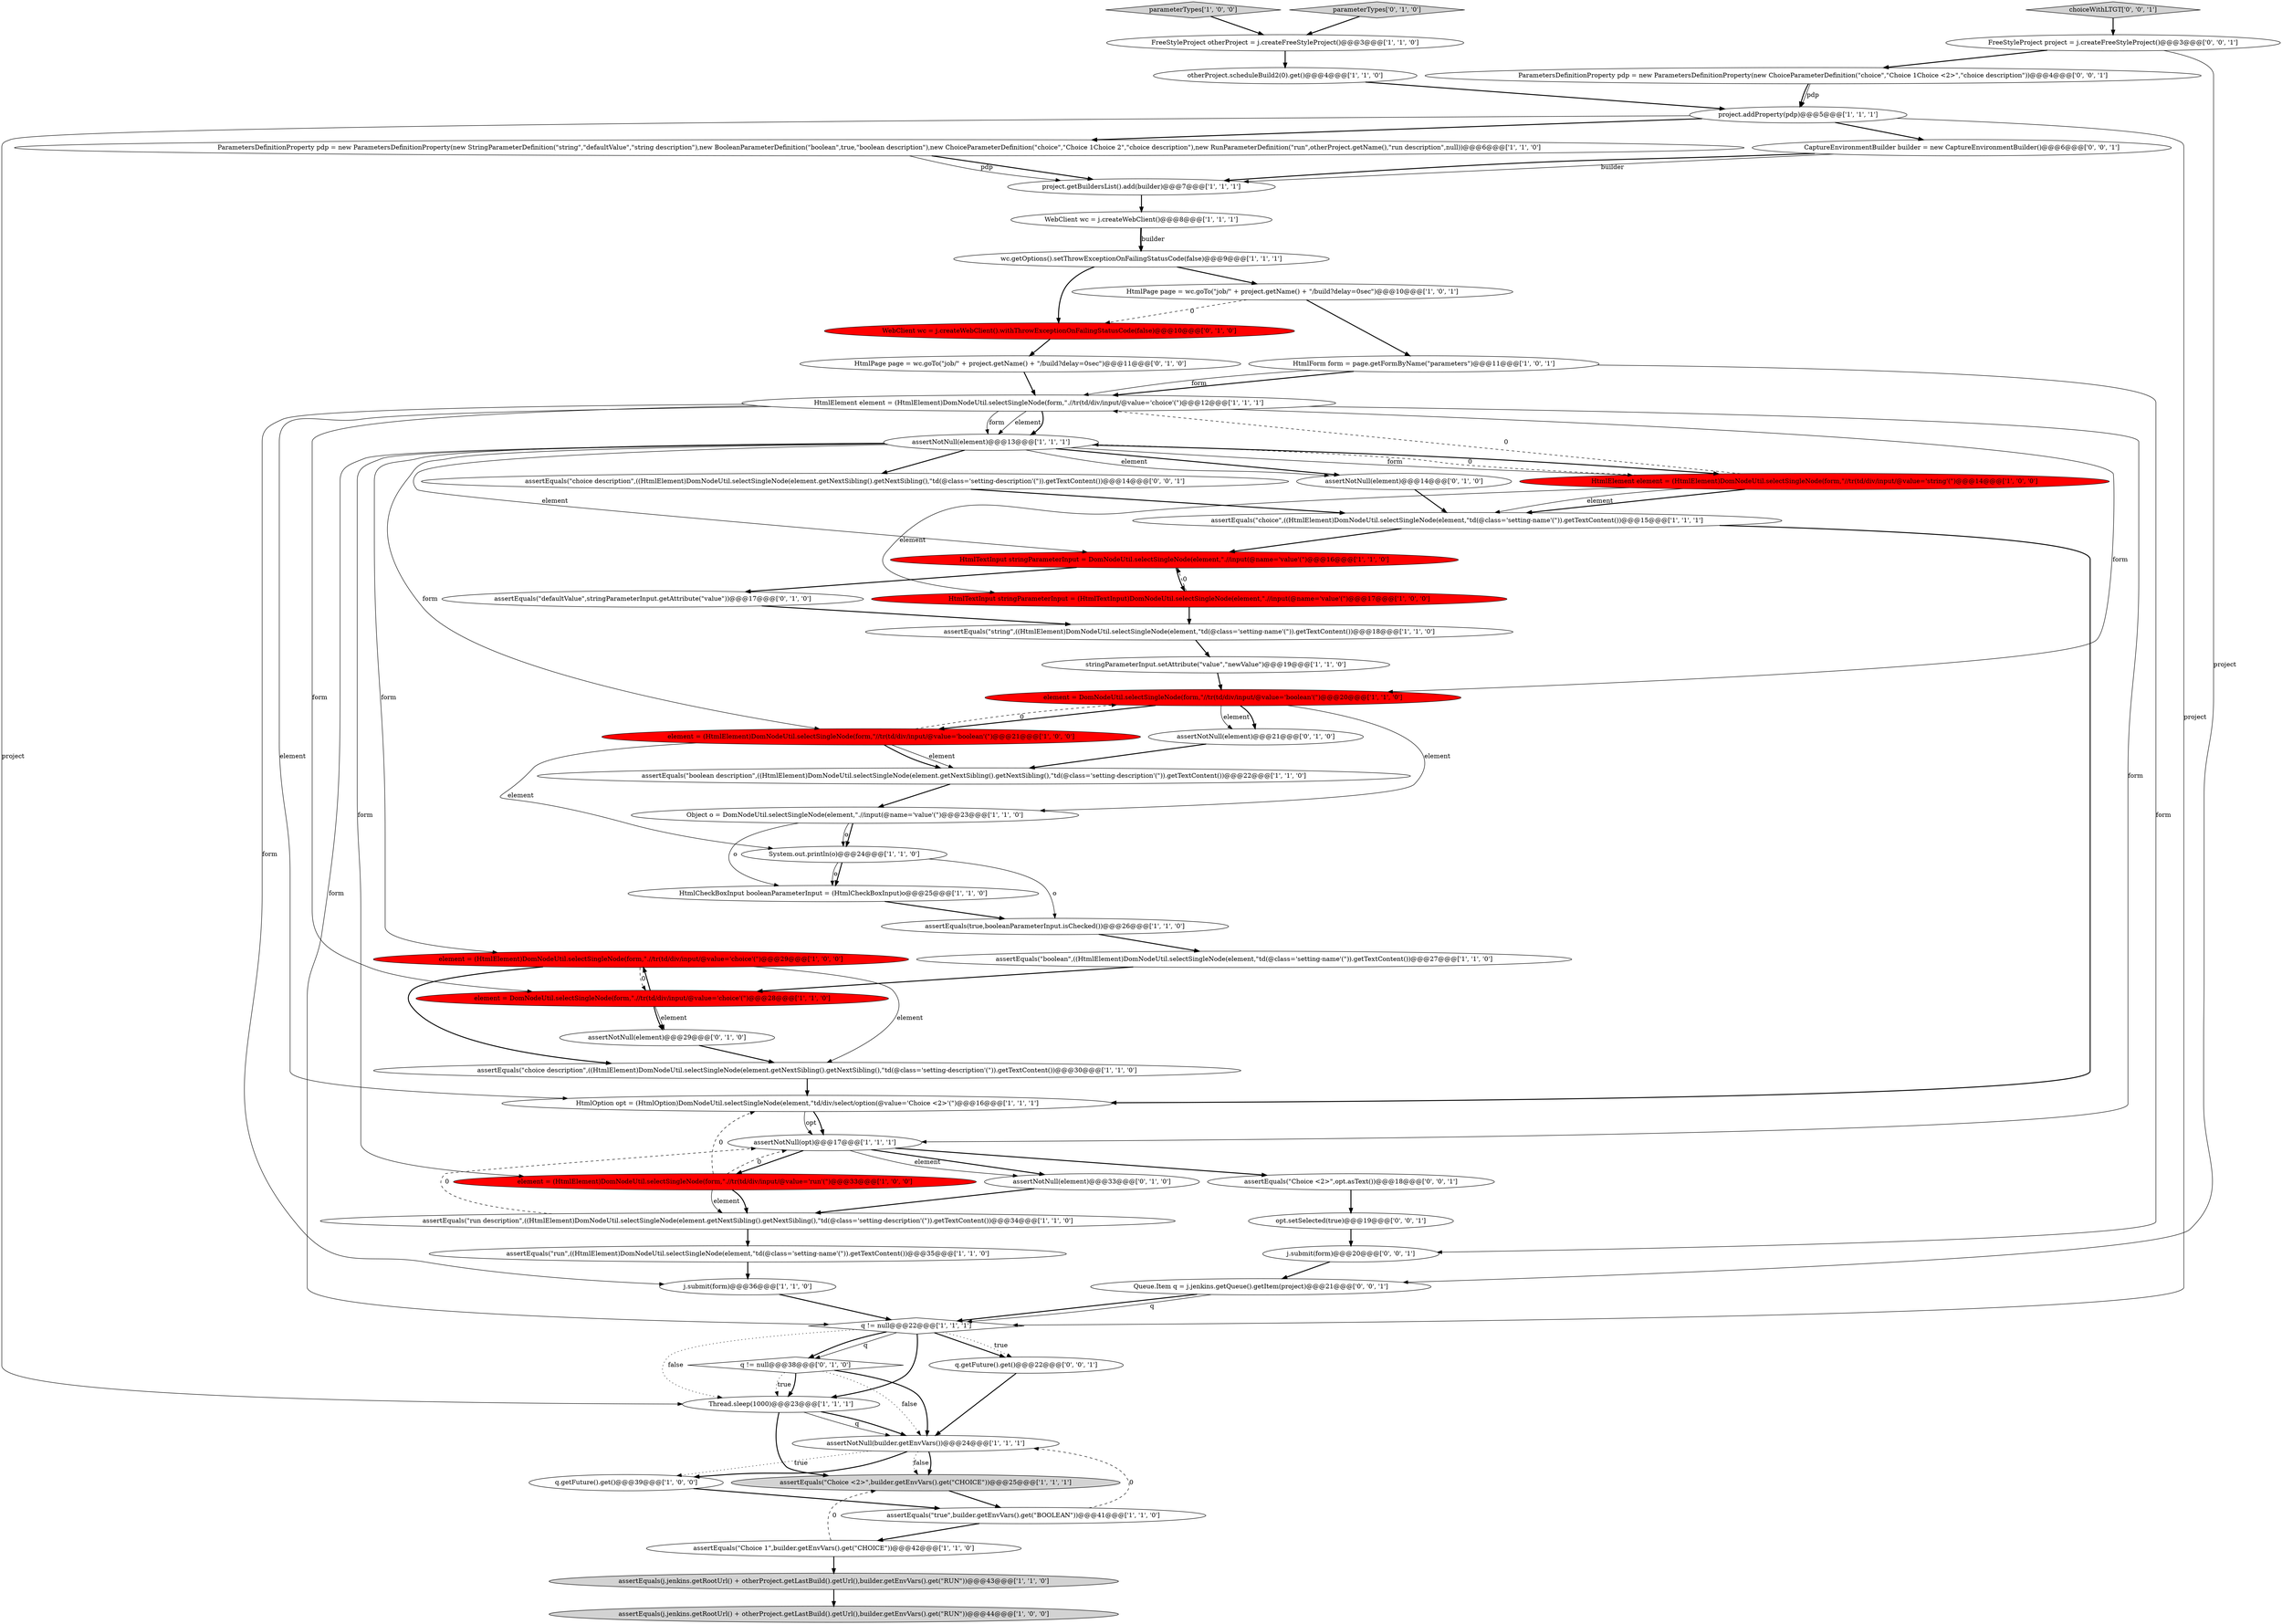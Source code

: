 digraph {
62 [style = filled, label = "FreeStyleProject project = j.createFreeStyleProject()@@@3@@@['0', '0', '1']", fillcolor = white, shape = ellipse image = "AAA0AAABBB3BBB"];
58 [style = filled, label = "choiceWithLTGT['0', '0', '1']", fillcolor = lightgray, shape = diamond image = "AAA0AAABBB3BBB"];
18 [style = filled, label = "assertEquals(\"string\",((HtmlElement)DomNodeUtil.selectSingleNode(element,\"td(@class='setting-name'(\")).getTextContent())@@@18@@@['1', '1', '0']", fillcolor = white, shape = ellipse image = "AAA0AAABBB1BBB"];
35 [style = filled, label = "assertEquals(\"boolean\",((HtmlElement)DomNodeUtil.selectSingleNode(element,\"td(@class='setting-name'(\")).getTextContent())@@@27@@@['1', '1', '0']", fillcolor = white, shape = ellipse image = "AAA0AAABBB1BBB"];
41 [style = filled, label = "assertNotNull(element)@@@13@@@['1', '1', '1']", fillcolor = white, shape = ellipse image = "AAA0AAABBB1BBB"];
25 [style = filled, label = "assertEquals(j.jenkins.getRootUrl() + otherProject.getLastBuild().getUrl(),builder.getEnvVars().get(\"RUN\"))@@@43@@@['1', '1', '0']", fillcolor = lightgray, shape = ellipse image = "AAA0AAABBB1BBB"];
11 [style = filled, label = "assertEquals(\"run description\",((HtmlElement)DomNodeUtil.selectSingleNode(element.getNextSibling().getNextSibling(),\"td(@class='setting-description'(\")).getTextContent())@@@34@@@['1', '1', '0']", fillcolor = white, shape = ellipse image = "AAA0AAABBB1BBB"];
40 [style = filled, label = "element = (HtmlElement)DomNodeUtil.selectSingleNode(form,\".//tr(td/div/input/@value='choice'(\")@@@29@@@['1', '0', '0']", fillcolor = red, shape = ellipse image = "AAA1AAABBB1BBB"];
57 [style = filled, label = "q.getFuture().get()@@@22@@@['0', '0', '1']", fillcolor = white, shape = ellipse image = "AAA0AAABBB3BBB"];
54 [style = filled, label = "ParametersDefinitionProperty pdp = new ParametersDefinitionProperty(new ChoiceParameterDefinition(\"choice\",\"Choice 1Choice <2>\",\"choice description\"))@@@4@@@['0', '0', '1']", fillcolor = white, shape = ellipse image = "AAA0AAABBB3BBB"];
37 [style = filled, label = "HtmlPage page = wc.goTo(\"job/\" + project.getName() + \"/build?delay=0sec\")@@@10@@@['1', '0', '1']", fillcolor = white, shape = ellipse image = "AAA0AAABBB1BBB"];
6 [style = filled, label = "HtmlTextInput stringParameterInput = DomNodeUtil.selectSingleNode(element,\".//input(@name='value'(\")@@@16@@@['1', '1', '0']", fillcolor = red, shape = ellipse image = "AAA1AAABBB1BBB"];
3 [style = filled, label = "assertEquals(\"Choice 1\",builder.getEnvVars().get(\"CHOICE\"))@@@42@@@['1', '1', '0']", fillcolor = white, shape = ellipse image = "AAA0AAABBB1BBB"];
49 [style = filled, label = "assertNotNull(element)@@@21@@@['0', '1', '0']", fillcolor = white, shape = ellipse image = "AAA0AAABBB2BBB"];
51 [style = filled, label = "parameterTypes['0', '1', '0']", fillcolor = lightgray, shape = diamond image = "AAA0AAABBB2BBB"];
22 [style = filled, label = "HtmlCheckBoxInput booleanParameterInput = (HtmlCheckBoxInput)o@@@25@@@['1', '1', '0']", fillcolor = white, shape = ellipse image = "AAA0AAABBB1BBB"];
15 [style = filled, label = "stringParameterInput.setAttribute(\"value\",\"newValue\")@@@19@@@['1', '1', '0']", fillcolor = white, shape = ellipse image = "AAA0AAABBB1BBB"];
1 [style = filled, label = "assertEquals(\"choice description\",((HtmlElement)DomNodeUtil.selectSingleNode(element.getNextSibling().getNextSibling(),\"td(@class='setting-description'(\")).getTextContent())@@@30@@@['1', '1', '0']", fillcolor = white, shape = ellipse image = "AAA0AAABBB1BBB"];
48 [style = filled, label = "assertNotNull(element)@@@33@@@['0', '1', '0']", fillcolor = white, shape = ellipse image = "AAA0AAABBB2BBB"];
2 [style = filled, label = "assertEquals(true,booleanParameterInput.isChecked())@@@26@@@['1', '1', '0']", fillcolor = white, shape = ellipse image = "AAA0AAABBB1BBB"];
38 [style = filled, label = "HtmlTextInput stringParameterInput = (HtmlTextInput)DomNodeUtil.selectSingleNode(element,\".//input(@name='value'(\")@@@17@@@['1', '0', '0']", fillcolor = red, shape = ellipse image = "AAA1AAABBB1BBB"];
28 [style = filled, label = "element = (HtmlElement)DomNodeUtil.selectSingleNode(form,\"//tr(td/div/input/@value='boolean'(\")@@@21@@@['1', '0', '0']", fillcolor = red, shape = ellipse image = "AAA1AAABBB1BBB"];
39 [style = filled, label = "ParametersDefinitionProperty pdp = new ParametersDefinitionProperty(new StringParameterDefinition(\"string\",\"defaultValue\",\"string description\"),new BooleanParameterDefinition(\"boolean\",true,\"boolean description\"),new ChoiceParameterDefinition(\"choice\",\"Choice 1Choice 2\",\"choice description\"),new RunParameterDefinition(\"run\",otherProject.getName(),\"run description\",null))@@@6@@@['1', '1', '0']", fillcolor = white, shape = ellipse image = "AAA0AAABBB1BBB"];
45 [style = filled, label = "q != null@@@38@@@['0', '1', '0']", fillcolor = white, shape = diamond image = "AAA0AAABBB2BBB"];
12 [style = filled, label = "assertEquals(\"run\",((HtmlElement)DomNodeUtil.selectSingleNode(element,\"td(@class='setting-name'(\")).getTextContent())@@@35@@@['1', '1', '0']", fillcolor = white, shape = ellipse image = "AAA0AAABBB1BBB"];
19 [style = filled, label = "otherProject.scheduleBuild2(0).get()@@@4@@@['1', '1', '0']", fillcolor = white, shape = ellipse image = "AAA0AAABBB1BBB"];
53 [style = filled, label = "opt.setSelected(true)@@@19@@@['0', '0', '1']", fillcolor = white, shape = ellipse image = "AAA0AAABBB3BBB"];
26 [style = filled, label = "assertEquals(j.jenkins.getRootUrl() + otherProject.getLastBuild().getUrl(),builder.getEnvVars().get(\"RUN\"))@@@44@@@['1', '0', '0']", fillcolor = lightgray, shape = ellipse image = "AAA0AAABBB1BBB"];
44 [style = filled, label = "HtmlPage page = wc.goTo(\"job/\" + project.getName() + \"/build?delay=0sec\")@@@11@@@['0', '1', '0']", fillcolor = white, shape = ellipse image = "AAA0AAABBB2BBB"];
42 [style = filled, label = "assertEquals(\"Choice <2>\",builder.getEnvVars().get(\"CHOICE\"))@@@25@@@['1', '1', '1']", fillcolor = lightgray, shape = ellipse image = "AAA0AAABBB1BBB"];
4 [style = filled, label = "wc.getOptions().setThrowExceptionOnFailingStatusCode(false)@@@9@@@['1', '1', '1']", fillcolor = white, shape = ellipse image = "AAA0AAABBB1BBB"];
9 [style = filled, label = "HtmlElement element = (HtmlElement)DomNodeUtil.selectSingleNode(form,\"//tr(td/div/input/@value='string'(\")@@@14@@@['1', '0', '0']", fillcolor = red, shape = ellipse image = "AAA1AAABBB1BBB"];
17 [style = filled, label = "assertEquals(\"choice\",((HtmlElement)DomNodeUtil.selectSingleNode(element,\"td(@class='setting-name'(\")).getTextContent())@@@15@@@['1', '1', '1']", fillcolor = white, shape = ellipse image = "AAA0AAABBB1BBB"];
33 [style = filled, label = "parameterTypes['1', '0', '0']", fillcolor = lightgray, shape = diamond image = "AAA0AAABBB1BBB"];
32 [style = filled, label = "FreeStyleProject otherProject = j.createFreeStyleProject()@@@3@@@['1', '1', '0']", fillcolor = white, shape = ellipse image = "AAA0AAABBB1BBB"];
46 [style = filled, label = "WebClient wc = j.createWebClient().withThrowExceptionOnFailingStatusCode(false)@@@10@@@['0', '1', '0']", fillcolor = red, shape = ellipse image = "AAA1AAABBB2BBB"];
55 [style = filled, label = "assertEquals(\"choice description\",((HtmlElement)DomNodeUtil.selectSingleNode(element.getNextSibling().getNextSibling(),\"td(@class='setting-description'(\")).getTextContent())@@@14@@@['0', '0', '1']", fillcolor = white, shape = ellipse image = "AAA0AAABBB3BBB"];
8 [style = filled, label = "element = (HtmlElement)DomNodeUtil.selectSingleNode(form,\".//tr(td/div/input/@value='run'(\")@@@33@@@['1', '0', '0']", fillcolor = red, shape = ellipse image = "AAA1AAABBB1BBB"];
56 [style = filled, label = "j.submit(form)@@@20@@@['0', '0', '1']", fillcolor = white, shape = ellipse image = "AAA0AAABBB3BBB"];
24 [style = filled, label = "assertEquals(\"boolean description\",((HtmlElement)DomNodeUtil.selectSingleNode(element.getNextSibling().getNextSibling(),\"td(@class='setting-description'(\")).getTextContent())@@@22@@@['1', '1', '0']", fillcolor = white, shape = ellipse image = "AAA0AAABBB1BBB"];
27 [style = filled, label = "project.addProperty(pdp)@@@5@@@['1', '1', '1']", fillcolor = white, shape = ellipse image = "AAA0AAABBB1BBB"];
47 [style = filled, label = "assertNotNull(element)@@@14@@@['0', '1', '0']", fillcolor = white, shape = ellipse image = "AAA0AAABBB2BBB"];
59 [style = filled, label = "assertEquals(\"Choice <2>\",opt.asText())@@@18@@@['0', '0', '1']", fillcolor = white, shape = ellipse image = "AAA0AAABBB3BBB"];
7 [style = filled, label = "element = DomNodeUtil.selectSingleNode(form,\".//tr(td/div/input/@value='choice'(\")@@@28@@@['1', '1', '0']", fillcolor = red, shape = ellipse image = "AAA1AAABBB1BBB"];
31 [style = filled, label = "Object o = DomNodeUtil.selectSingleNode(element,\".//input(@name='value'(\")@@@23@@@['1', '1', '0']", fillcolor = white, shape = ellipse image = "AAA0AAABBB1BBB"];
30 [style = filled, label = "element = DomNodeUtil.selectSingleNode(form,\"//tr(td/div/input/@value='boolean'(\")@@@20@@@['1', '1', '0']", fillcolor = red, shape = ellipse image = "AAA1AAABBB1BBB"];
61 [style = filled, label = "Queue.Item q = j.jenkins.getQueue().getItem(project)@@@21@@@['0', '0', '1']", fillcolor = white, shape = ellipse image = "AAA0AAABBB3BBB"];
13 [style = filled, label = "project.getBuildersList().add(builder)@@@7@@@['1', '1', '1']", fillcolor = white, shape = ellipse image = "AAA0AAABBB1BBB"];
36 [style = filled, label = "Thread.sleep(1000)@@@23@@@['1', '1', '1']", fillcolor = white, shape = ellipse image = "AAA0AAABBB1BBB"];
21 [style = filled, label = "assertNotNull(builder.getEnvVars())@@@24@@@['1', '1', '1']", fillcolor = white, shape = ellipse image = "AAA0AAABBB1BBB"];
50 [style = filled, label = "assertEquals(\"defaultValue\",stringParameterInput.getAttribute(\"value\"))@@@17@@@['0', '1', '0']", fillcolor = white, shape = ellipse image = "AAA0AAABBB2BBB"];
14 [style = filled, label = "q.getFuture().get()@@@39@@@['1', '0', '0']", fillcolor = white, shape = ellipse image = "AAA0AAABBB1BBB"];
34 [style = filled, label = "HtmlElement element = (HtmlElement)DomNodeUtil.selectSingleNode(form,\".//tr(td/div/input/@value='choice'(\")@@@12@@@['1', '1', '1']", fillcolor = white, shape = ellipse image = "AAA0AAABBB1BBB"];
43 [style = filled, label = "System.out.println(o)@@@24@@@['1', '1', '0']", fillcolor = white, shape = ellipse image = "AAA0AAABBB1BBB"];
16 [style = filled, label = "j.submit(form)@@@36@@@['1', '1', '0']", fillcolor = white, shape = ellipse image = "AAA0AAABBB1BBB"];
20 [style = filled, label = "assertEquals(\"true\",builder.getEnvVars().get(\"BOOLEAN\"))@@@41@@@['1', '1', '0']", fillcolor = white, shape = ellipse image = "AAA0AAABBB1BBB"];
23 [style = filled, label = "assertNotNull(opt)@@@17@@@['1', '1', '1']", fillcolor = white, shape = ellipse image = "AAA0AAABBB1BBB"];
60 [style = filled, label = "CaptureEnvironmentBuilder builder = new CaptureEnvironmentBuilder()@@@6@@@['0', '0', '1']", fillcolor = white, shape = ellipse image = "AAA0AAABBB3BBB"];
10 [style = filled, label = "q != null@@@22@@@['1', '1', '1']", fillcolor = white, shape = diamond image = "AAA0AAABBB1BBB"];
52 [style = filled, label = "assertNotNull(element)@@@29@@@['0', '1', '0']", fillcolor = white, shape = ellipse image = "AAA0AAABBB2BBB"];
0 [style = filled, label = "HtmlForm form = page.getFormByName(\"parameters\")@@@11@@@['1', '0', '1']", fillcolor = white, shape = ellipse image = "AAA0AAABBB1BBB"];
29 [style = filled, label = "WebClient wc = j.createWebClient()@@@8@@@['1', '1', '1']", fillcolor = white, shape = ellipse image = "AAA0AAABBB1BBB"];
5 [style = filled, label = "HtmlOption opt = (HtmlOption)DomNodeUtil.selectSingleNode(element,\"td/div/select/option(@value='Choice <2>'(\")@@@16@@@['1', '1', '1']", fillcolor = white, shape = ellipse image = "AAA0AAABBB1BBB"];
1->5 [style = bold, label=""];
2->35 [style = bold, label=""];
52->1 [style = bold, label=""];
55->17 [style = bold, label=""];
37->0 [style = bold, label=""];
21->42 [style = bold, label=""];
54->27 [style = bold, label=""];
9->38 [style = solid, label="element"];
30->49 [style = solid, label="element"];
37->46 [style = dashed, label="0"];
62->54 [style = bold, label=""];
60->13 [style = solid, label="builder"];
28->43 [style = solid, label="element"];
41->9 [style = bold, label=""];
30->49 [style = bold, label=""];
34->30 [style = solid, label="form"];
7->52 [style = bold, label=""];
51->32 [style = bold, label=""];
61->10 [style = bold, label=""];
49->24 [style = bold, label=""];
58->62 [style = bold, label=""];
30->28 [style = bold, label=""];
21->42 [style = dotted, label="false"];
43->22 [style = solid, label="o"];
41->8 [style = solid, label="form"];
40->7 [style = dashed, label="0"];
9->41 [style = dashed, label="0"];
28->30 [style = dashed, label="0"];
10->57 [style = bold, label=""];
27->60 [style = bold, label=""];
10->45 [style = solid, label="q"];
8->11 [style = bold, label=""];
45->21 [style = dotted, label="false"];
35->7 [style = bold, label=""];
4->46 [style = bold, label=""];
14->20 [style = bold, label=""];
34->23 [style = solid, label="form"];
61->10 [style = solid, label="q"];
17->5 [style = bold, label=""];
27->10 [style = solid, label="project"];
43->2 [style = solid, label="o"];
5->23 [style = bold, label=""];
50->18 [style = bold, label=""];
18->15 [style = bold, label=""];
9->17 [style = bold, label=""];
11->12 [style = bold, label=""];
20->3 [style = bold, label=""];
23->8 [style = bold, label=""];
60->13 [style = bold, label=""];
9->34 [style = dashed, label="0"];
23->48 [style = bold, label=""];
28->24 [style = solid, label="element"];
41->9 [style = solid, label="form"];
0->34 [style = bold, label=""];
6->38 [style = bold, label=""];
38->18 [style = bold, label=""];
41->6 [style = solid, label="element"];
57->21 [style = bold, label=""];
20->21 [style = dashed, label="0"];
43->22 [style = bold, label=""];
25->26 [style = bold, label=""];
44->34 [style = bold, label=""];
10->45 [style = bold, label=""];
34->16 [style = solid, label="form"];
0->56 [style = solid, label="form"];
28->24 [style = bold, label=""];
45->21 [style = bold, label=""];
53->56 [style = bold, label=""];
29->4 [style = solid, label="builder"];
7->52 [style = solid, label="element"];
23->48 [style = solid, label="element"];
10->57 [style = dotted, label="true"];
41->10 [style = solid, label="form"];
23->59 [style = bold, label=""];
36->42 [style = bold, label=""];
8->5 [style = dashed, label="0"];
46->44 [style = bold, label=""];
31->22 [style = solid, label="o"];
31->43 [style = solid, label="o"];
22->2 [style = bold, label=""];
17->6 [style = bold, label=""];
38->6 [style = dashed, label="0"];
39->13 [style = bold, label=""];
45->36 [style = bold, label=""];
27->36 [style = solid, label="project"];
34->41 [style = solid, label="form"];
11->23 [style = dashed, label="0"];
32->19 [style = bold, label=""];
36->21 [style = solid, label="q"];
59->53 [style = bold, label=""];
27->39 [style = bold, label=""];
24->31 [style = bold, label=""];
40->1 [style = solid, label="element"];
48->11 [style = bold, label=""];
10->36 [style = dotted, label="false"];
41->47 [style = solid, label="element"];
31->43 [style = bold, label=""];
30->31 [style = solid, label="element"];
33->32 [style = bold, label=""];
41->47 [style = bold, label=""];
41->40 [style = solid, label="form"];
0->34 [style = solid, label="form"];
7->40 [style = bold, label=""];
21->14 [style = bold, label=""];
34->7 [style = solid, label="form"];
29->4 [style = bold, label=""];
34->41 [style = solid, label="element"];
16->10 [style = bold, label=""];
41->55 [style = bold, label=""];
3->25 [style = bold, label=""];
42->20 [style = bold, label=""];
54->27 [style = solid, label="pdp"];
56->61 [style = bold, label=""];
34->41 [style = bold, label=""];
15->30 [style = bold, label=""];
12->16 [style = bold, label=""];
10->36 [style = bold, label=""];
41->28 [style = solid, label="form"];
36->21 [style = bold, label=""];
40->1 [style = bold, label=""];
13->29 [style = bold, label=""];
4->37 [style = bold, label=""];
39->13 [style = solid, label="pdp"];
19->27 [style = bold, label=""];
6->50 [style = bold, label=""];
21->14 [style = dotted, label="true"];
45->36 [style = dotted, label="true"];
62->61 [style = solid, label="project"];
47->17 [style = bold, label=""];
9->17 [style = solid, label="element"];
8->11 [style = solid, label="element"];
34->5 [style = solid, label="element"];
3->42 [style = dashed, label="0"];
8->23 [style = dashed, label="0"];
5->23 [style = solid, label="opt"];
}
